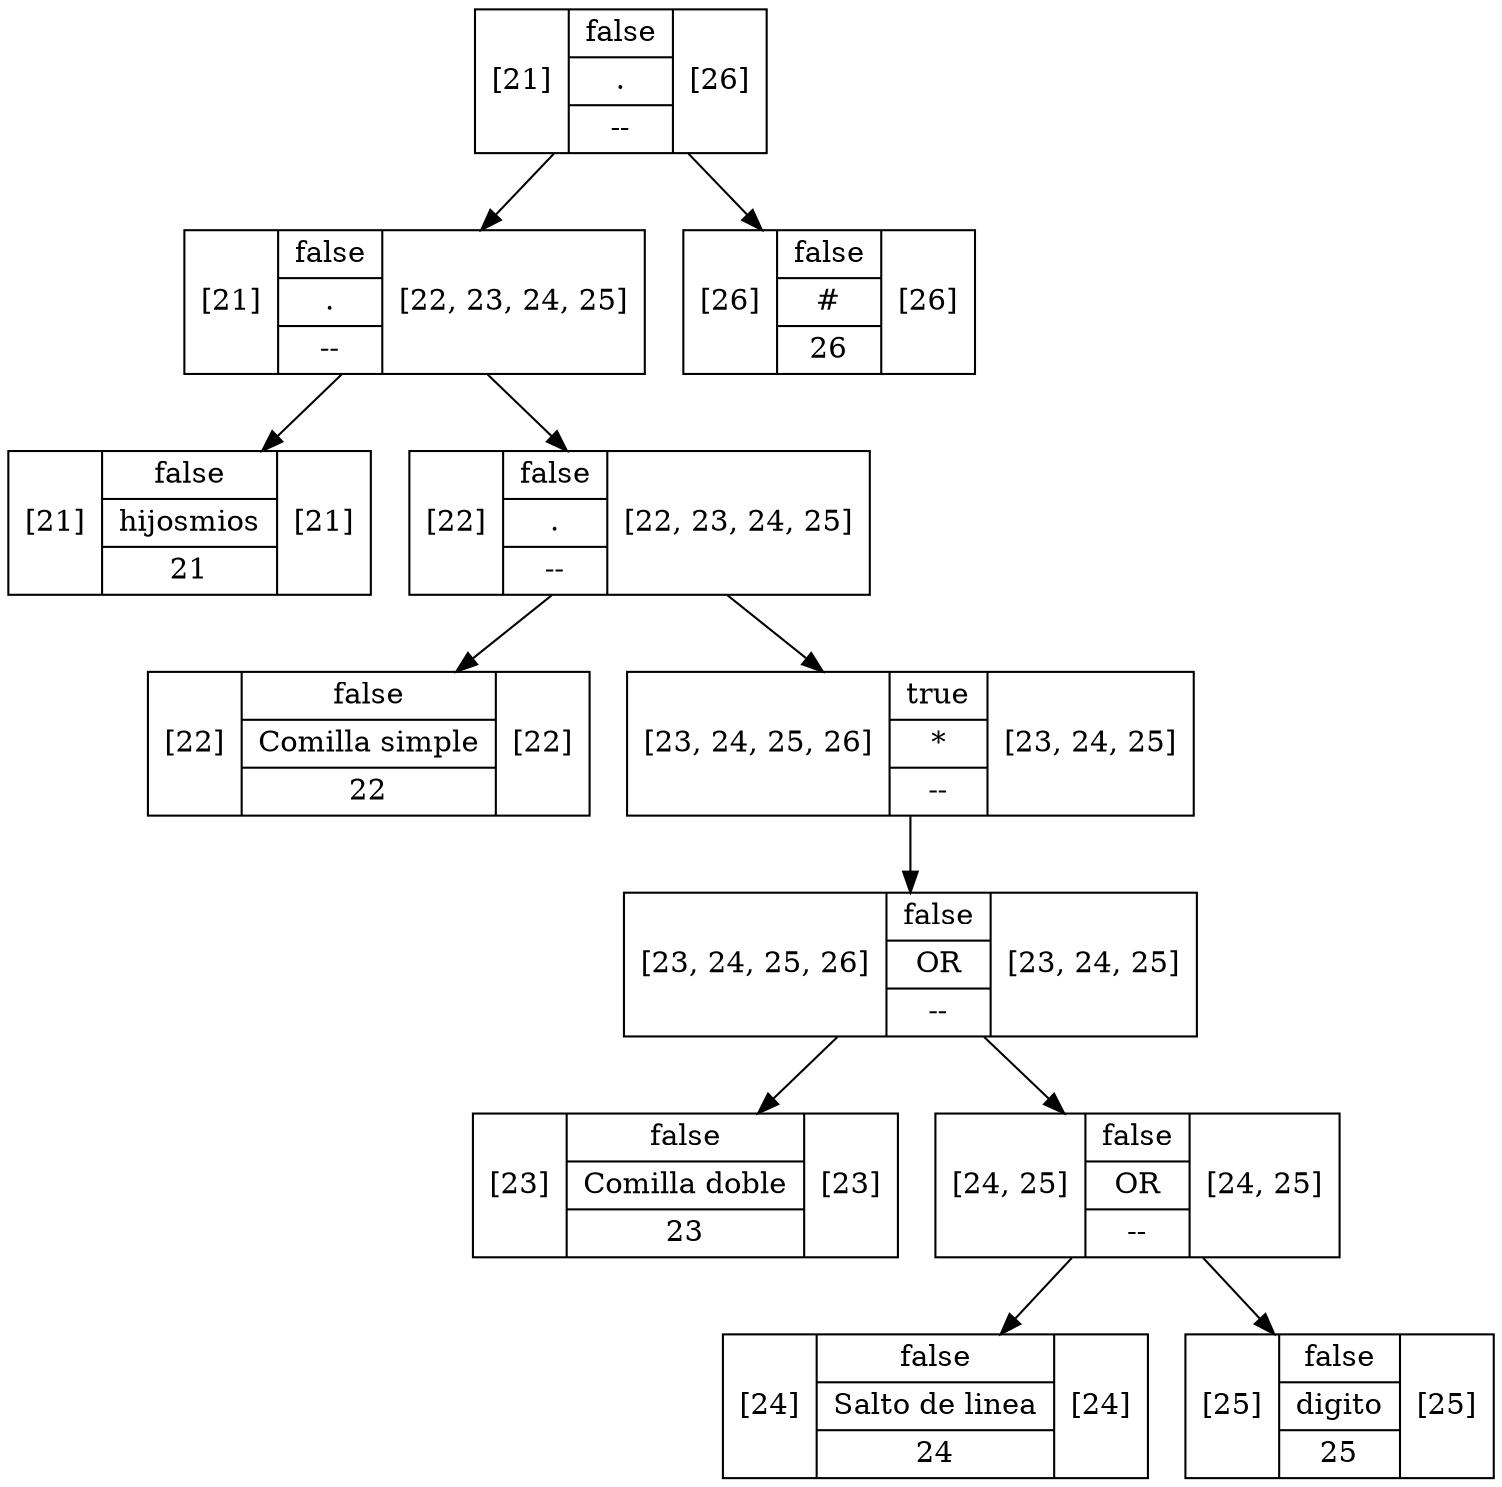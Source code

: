 digraph G {
1176027905 [shape=record label="[21] |{ false | hijosmios | 21 }| [21]"];
389129525 [shape=record label="[22] |{ false | Comilla simple | 22 }| [22]"];
1522402039 [shape=record label="[23] |{ false | Comilla doble | 23 }| [23]"];
1776912587 [shape=record label="[24] |{ false | Salto de linea | 24 }| [24]"];
1768513084 [shape=record label="[25] |{ false | digito | 25 }| [25]"];
1944798761 [shape=record label="[24, 25] |{ false | OR | -- }| [24, 25]"];
1944798761 -> 1776912587
1944798761 -> 1768513084
1508395801 [shape=record label="[23, 24, 25, 26] |{ false | OR | -- }| [23, 24, 25]"];
1508395801 -> 1522402039
1508395801 -> 1944798761
2095202111 [shape=record label="[23, 24, 25, 26] |{ true | * | -- }| [23, 24, 25]"];
2095202111 -> 1508395801
1599669793 [shape=record label="[22] |{ false | . | -- }| [22, 23, 24, 25]"];
1599669793 -> 389129525
1599669793 -> 2095202111
1982515693 [shape=record label="[21] |{ false | . | -- }| [22, 23, 24, 25]"];
1982515693 -> 1176027905
1982515693 -> 1599669793
1837233330 [shape=record label="[26] |{ false | # | 26 }| [26]"];
7808506 [shape=record label="[21] |{ false | . | -- }| [26]"];
7808506 -> 1982515693
7808506 -> 1837233330
}